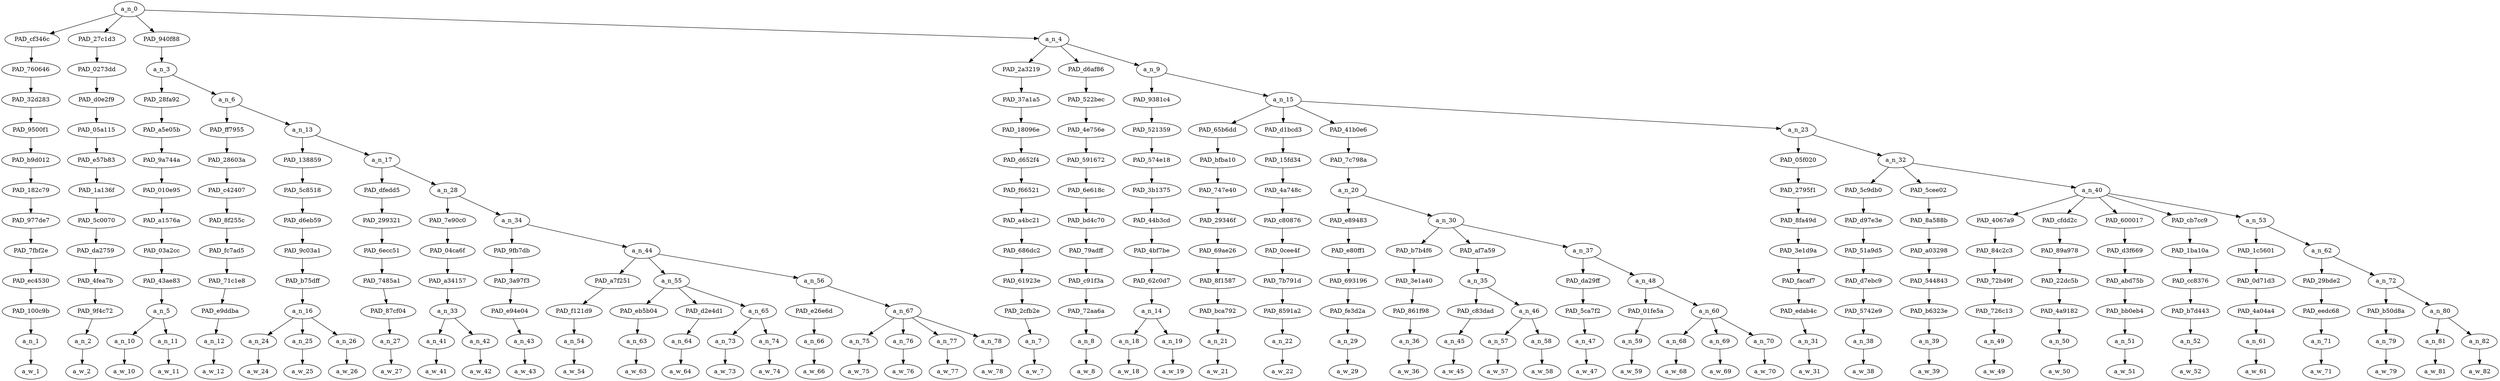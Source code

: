 strict digraph "" {
	a_n_0	[div_dir=-1,
		index=0,
		level=12,
		pos="7.532552083333332,12!",
		text_span="[0, 1, 2, 3, 4, 5, 6, 7, 8, 9, 10, 11, 12, 13, 14, 15, 16, 17, 18, 19, 20, 21, 22, 23, 24, 25, 26, 27, 28, 29, 30, 31, 32, 33, 34, \
35, 36, 37, 38, 39, 40, 41, 42, 43, 44, 45, 46, 47, 48, 49]",
		value=1.00000000];
	PAD_cf346c	[div_dir=-1,
		index=0,
		level=11,
		pos="0.0,11!",
		text_span="[0]",
		value=0.04263440];
	a_n_0 -> PAD_cf346c;
	PAD_27c1d3	[div_dir=-1,
		index=1,
		level=11,
		pos="1.0,11!",
		text_span="[1]",
		value=0.02092367];
	a_n_0 -> PAD_27c1d3;
	PAD_940f88	[div_dir=-1,
		index=2,
		level=11,
		pos="4.200086805555555,11!",
		text_span="[2, 3, 4, 5, 6, 7, 8, 9, 10, 11, 12, 13, 14, 15, 16, 17, 18, 19, 20, 21]",
		value=0.62829445];
	a_n_0 -> PAD_940f88;
	a_n_4	[div_dir=1,
		index=3,
		level=11,
		pos="24.930121527777775,11!",
		text_span="[22, 23, 24, 25, 26, 27, 28, 29, 30, 31, 32, 33, 34, 35, 36, 37, 38, 39, 40, 41, 42, 43, 44, 45, 46, 47, 48, 49]",
		value=0.30801633];
	a_n_0 -> a_n_4;
	PAD_760646	[div_dir=-1,
		index=0,
		level=10,
		pos="0.0,10!",
		text_span="[0]",
		value=0.04263440];
	PAD_cf346c -> PAD_760646;
	PAD_32d283	[div_dir=-1,
		index=0,
		level=9,
		pos="0.0,9!",
		text_span="[0]",
		value=0.04263440];
	PAD_760646 -> PAD_32d283;
	PAD_9500f1	[div_dir=-1,
		index=0,
		level=8,
		pos="0.0,8!",
		text_span="[0]",
		value=0.04263440];
	PAD_32d283 -> PAD_9500f1;
	PAD_b9d012	[div_dir=-1,
		index=0,
		level=7,
		pos="0.0,7!",
		text_span="[0]",
		value=0.04263440];
	PAD_9500f1 -> PAD_b9d012;
	PAD_182c79	[div_dir=-1,
		index=0,
		level=6,
		pos="0.0,6!",
		text_span="[0]",
		value=0.04263440];
	PAD_b9d012 -> PAD_182c79;
	PAD_977de7	[div_dir=-1,
		index=0,
		level=5,
		pos="0.0,5!",
		text_span="[0]",
		value=0.04263440];
	PAD_182c79 -> PAD_977de7;
	PAD_7fbf2e	[div_dir=-1,
		index=0,
		level=4,
		pos="0.0,4!",
		text_span="[0]",
		value=0.04263440];
	PAD_977de7 -> PAD_7fbf2e;
	PAD_ec4530	[div_dir=-1,
		index=0,
		level=3,
		pos="0.0,3!",
		text_span="[0]",
		value=0.04263440];
	PAD_7fbf2e -> PAD_ec4530;
	PAD_100c9b	[div_dir=-1,
		index=0,
		level=2,
		pos="0.0,2!",
		text_span="[0]",
		value=0.04263440];
	PAD_ec4530 -> PAD_100c9b;
	a_n_1	[div_dir=-1,
		index=0,
		level=1,
		pos="0.0,1!",
		text_span="[0]",
		value=0.04263440];
	PAD_100c9b -> a_n_1;
	a_w_1	[div_dir=0,
		index=0,
		level=0,
		pos="0,0!",
		text_span="[0]",
		value=please];
	a_n_1 -> a_w_1;
	PAD_0273dd	[div_dir=-1,
		index=1,
		level=10,
		pos="1.0,10!",
		text_span="[1]",
		value=0.02092367];
	PAD_27c1d3 -> PAD_0273dd;
	PAD_d0e2f9	[div_dir=-1,
		index=1,
		level=9,
		pos="1.0,9!",
		text_span="[1]",
		value=0.02092367];
	PAD_0273dd -> PAD_d0e2f9;
	PAD_05a115	[div_dir=-1,
		index=1,
		level=8,
		pos="1.0,8!",
		text_span="[1]",
		value=0.02092367];
	PAD_d0e2f9 -> PAD_05a115;
	PAD_e57b83	[div_dir=-1,
		index=1,
		level=7,
		pos="1.0,7!",
		text_span="[1]",
		value=0.02092367];
	PAD_05a115 -> PAD_e57b83;
	PAD_1a136f	[div_dir=-1,
		index=1,
		level=6,
		pos="1.0,6!",
		text_span="[1]",
		value=0.02092367];
	PAD_e57b83 -> PAD_1a136f;
	PAD_5c0070	[div_dir=-1,
		index=1,
		level=5,
		pos="1.0,5!",
		text_span="[1]",
		value=0.02092367];
	PAD_1a136f -> PAD_5c0070;
	PAD_da2759	[div_dir=-1,
		index=1,
		level=4,
		pos="1.0,4!",
		text_span="[1]",
		value=0.02092367];
	PAD_5c0070 -> PAD_da2759;
	PAD_4fea7b	[div_dir=-1,
		index=1,
		level=3,
		pos="1.0,3!",
		text_span="[1]",
		value=0.02092367];
	PAD_da2759 -> PAD_4fea7b;
	PAD_9f4c72	[div_dir=-1,
		index=1,
		level=2,
		pos="1.0,2!",
		text_span="[1]",
		value=0.02092367];
	PAD_4fea7b -> PAD_9f4c72;
	a_n_2	[div_dir=-1,
		index=1,
		level=1,
		pos="1.0,1!",
		text_span="[1]",
		value=0.02092367];
	PAD_9f4c72 -> a_n_2;
	a_w_2	[div_dir=0,
		index=1,
		level=0,
		pos="1,0!",
		text_span="[1]",
		value=address];
	a_n_2 -> a_w_2;
	a_n_3	[div_dir=-1,
		index=2,
		level=10,
		pos="4.200086805555555,10!",
		text_span="[2, 3, 4, 5, 6, 7, 8, 9, 10, 11, 12, 13, 14, 15, 16, 17, 18, 19, 20, 21]",
		value=0.62829445];
	PAD_940f88 -> a_n_3;
	PAD_28fa92	[div_dir=-1,
		index=2,
		level=9,
		pos="2.5,9!",
		text_span="[2, 3]",
		value=0.03618601];
	a_n_3 -> PAD_28fa92;
	a_n_6	[div_dir=-1,
		index=3,
		level=9,
		pos="5.900173611111111,9!",
		text_span="[4, 5, 6, 7, 8, 9, 10, 11, 12, 13, 14, 15, 16, 17, 18, 19, 20, 21]",
		value=0.59199816];
	a_n_3 -> a_n_6;
	PAD_a5e05b	[div_dir=-1,
		index=2,
		level=8,
		pos="2.5,8!",
		text_span="[2, 3]",
		value=0.03618601];
	PAD_28fa92 -> PAD_a5e05b;
	PAD_9a744a	[div_dir=-1,
		index=2,
		level=7,
		pos="2.5,7!",
		text_span="[2, 3]",
		value=0.03618601];
	PAD_a5e05b -> PAD_9a744a;
	PAD_010e95	[div_dir=-1,
		index=2,
		level=6,
		pos="2.5,6!",
		text_span="[2, 3]",
		value=0.03618601];
	PAD_9a744a -> PAD_010e95;
	PAD_a1576a	[div_dir=-1,
		index=2,
		level=5,
		pos="2.5,5!",
		text_span="[2, 3]",
		value=0.03618601];
	PAD_010e95 -> PAD_a1576a;
	PAD_03a2cc	[div_dir=-1,
		index=2,
		level=4,
		pos="2.5,4!",
		text_span="[2, 3]",
		value=0.03618601];
	PAD_a1576a -> PAD_03a2cc;
	PAD_43ae83	[div_dir=-1,
		index=2,
		level=3,
		pos="2.5,3!",
		text_span="[2, 3]",
		value=0.03618601];
	PAD_03a2cc -> PAD_43ae83;
	a_n_5	[div_dir=-1,
		index=2,
		level=2,
		pos="2.5,2!",
		text_span="[2, 3]",
		value=0.03618601];
	PAD_43ae83 -> a_n_5;
	a_n_10	[div_dir=-1,
		index=2,
		level=1,
		pos="2.0,1!",
		text_span="[2]",
		value=0.01649534];
	a_n_5 -> a_n_10;
	a_n_11	[div_dir=1,
		index=3,
		level=1,
		pos="3.0,1!",
		text_span="[3]",
		value=0.01965956];
	a_n_5 -> a_n_11;
	a_w_10	[div_dir=0,
		index=2,
		level=0,
		pos="2,0!",
		text_span="[2]",
		value=the];
	a_n_10 -> a_w_10;
	a_w_11	[div_dir=0,
		index=3,
		level=0,
		pos="3,0!",
		text_span="[3]",
		value=issue];
	a_n_11 -> a_w_11;
	PAD_ff7955	[div_dir=-1,
		index=3,
		level=8,
		pos="4.0,8!",
		text_span="[4]",
		value=0.01426694];
	a_n_6 -> PAD_ff7955;
	a_n_13	[div_dir=-1,
		index=4,
		level=8,
		pos="7.800347222222222,8!",
		text_span="[5, 6, 7, 8, 9, 10, 11, 12, 13, 14, 15, 16, 17, 18, 19, 20, 21]",
		value=0.57762538];
	a_n_6 -> a_n_13;
	PAD_28603a	[div_dir=-1,
		index=3,
		level=7,
		pos="4.0,7!",
		text_span="[4]",
		value=0.01426694];
	PAD_ff7955 -> PAD_28603a;
	PAD_c42407	[div_dir=-1,
		index=3,
		level=6,
		pos="4.0,6!",
		text_span="[4]",
		value=0.01426694];
	PAD_28603a -> PAD_c42407;
	PAD_8f255c	[div_dir=-1,
		index=3,
		level=5,
		pos="4.0,5!",
		text_span="[4]",
		value=0.01426694];
	PAD_c42407 -> PAD_8f255c;
	PAD_fc7ad5	[div_dir=-1,
		index=3,
		level=4,
		pos="4.0,4!",
		text_span="[4]",
		value=0.01426694];
	PAD_8f255c -> PAD_fc7ad5;
	PAD_71c1e8	[div_dir=-1,
		index=3,
		level=3,
		pos="4.0,3!",
		text_span="[4]",
		value=0.01426694];
	PAD_fc7ad5 -> PAD_71c1e8;
	PAD_e9ddba	[div_dir=-1,
		index=3,
		level=2,
		pos="4.0,2!",
		text_span="[4]",
		value=0.01426694];
	PAD_71c1e8 -> PAD_e9ddba;
	a_n_12	[div_dir=-1,
		index=4,
		level=1,
		pos="4.0,1!",
		text_span="[4]",
		value=0.01426694];
	PAD_e9ddba -> a_n_12;
	a_w_12	[div_dir=0,
		index=4,
		level=0,
		pos="4,0!",
		text_span="[4]",
		value=of];
	a_n_12 -> a_w_12;
	PAD_138859	[div_dir=-1,
		index=4,
		level=7,
		pos="6.0,7!",
		text_span="[5, 6, 7]",
		value=0.13609262];
	a_n_13 -> PAD_138859;
	a_n_17	[div_dir=-1,
		index=5,
		level=7,
		pos="9.600694444444445,7!",
		text_span="[8, 9, 10, 11, 12, 13, 14, 15, 16, 17, 18, 19, 20, 21]",
		value=0.44143064];
	a_n_13 -> a_n_17;
	PAD_5c8518	[div_dir=-1,
		index=4,
		level=6,
		pos="6.0,6!",
		text_span="[5, 6, 7]",
		value=0.13609262];
	PAD_138859 -> PAD_5c8518;
	PAD_d6eb59	[div_dir=-1,
		index=4,
		level=5,
		pos="6.0,5!",
		text_span="[5, 6, 7]",
		value=0.13609262];
	PAD_5c8518 -> PAD_d6eb59;
	PAD_9c03a1	[div_dir=-1,
		index=4,
		level=4,
		pos="6.0,4!",
		text_span="[5, 6, 7]",
		value=0.13609262];
	PAD_d6eb59 -> PAD_9c03a1;
	PAD_b75dff	[div_dir=-1,
		index=4,
		level=3,
		pos="6.0,3!",
		text_span="[5, 6, 7]",
		value=0.13609262];
	PAD_9c03a1 -> PAD_b75dff;
	a_n_16	[div_dir=-1,
		index=4,
		level=2,
		pos="6.0,2!",
		text_span="[5, 6, 7]",
		value=0.13609262];
	PAD_b75dff -> a_n_16;
	a_n_24	[div_dir=1,
		index=5,
		level=1,
		pos="5.0,1!",
		text_span="[5]",
		value=0.04224231];
	a_n_16 -> a_n_24;
	a_n_25	[div_dir=-1,
		index=6,
		level=1,
		pos="6.0,1!",
		text_span="[6]",
		value=0.04445669];
	a_n_16 -> a_n_25;
	a_n_26	[div_dir=1,
		index=7,
		level=1,
		pos="7.0,1!",
		text_span="[7]",
		value=0.04936670];
	a_n_16 -> a_n_26;
	a_w_24	[div_dir=0,
		index=5,
		level=0,
		pos="5,0!",
		text_span="[5]",
		value=white];
	a_n_24 -> a_w_24;
	a_w_25	[div_dir=0,
		index=6,
		level=0,
		pos="6,0!",
		text_span="[6]",
		value=kids];
	a_n_25 -> a_w_25;
	a_w_26	[div_dir=0,
		index=7,
		level=0,
		pos="7,0!",
		text_span="[7]",
		value=quotations];
	a_n_26 -> a_w_26;
	PAD_dfedd5	[div_dir=1,
		index=5,
		level=6,
		pos="8.0,6!",
		text_span="[8]",
		value=0.01072153];
	a_n_17 -> PAD_dfedd5;
	a_n_28	[div_dir=-1,
		index=6,
		level=6,
		pos="11.20138888888889,6!",
		text_span="[9, 10, 11, 12, 13, 14, 15, 16, 17, 18, 19, 20, 21]",
		value=0.43060798];
	a_n_17 -> a_n_28;
	PAD_299321	[div_dir=1,
		index=5,
		level=5,
		pos="8.0,5!",
		text_span="[8]",
		value=0.01072153];
	PAD_dfedd5 -> PAD_299321;
	PAD_6ecc51	[div_dir=1,
		index=5,
		level=4,
		pos="8.0,4!",
		text_span="[8]",
		value=0.01072153];
	PAD_299321 -> PAD_6ecc51;
	PAD_7485a1	[div_dir=1,
		index=5,
		level=3,
		pos="8.0,3!",
		text_span="[8]",
		value=0.01072153];
	PAD_6ecc51 -> PAD_7485a1;
	PAD_87cf04	[div_dir=1,
		index=5,
		level=2,
		pos="8.0,2!",
		text_span="[8]",
		value=0.01072153];
	PAD_7485a1 -> PAD_87cf04;
	a_n_27	[div_dir=1,
		index=8,
		level=1,
		pos="8.0,1!",
		text_span="[8]",
		value=0.01072153];
	PAD_87cf04 -> a_n_27;
	a_w_27	[div_dir=0,
		index=8,
		level=0,
		pos="8,0!",
		text_span="[8]",
		value=for];
	a_n_27 -> a_w_27;
	PAD_7e90c0	[div_dir=1,
		index=6,
		level=5,
		pos="9.5,5!",
		text_span="[9, 10]",
		value=0.02754463];
	a_n_28 -> PAD_7e90c0;
	a_n_34	[div_dir=-1,
		index=7,
		level=5,
		pos="12.902777777777779,5!",
		text_span="[11, 12, 13, 14, 15, 16, 17, 18, 19, 20, 21]",
		value=0.40295792];
	a_n_28 -> a_n_34;
	PAD_04ca6f	[div_dir=1,
		index=6,
		level=4,
		pos="9.5,4!",
		text_span="[9, 10]",
		value=0.02754463];
	PAD_7e90c0 -> PAD_04ca6f;
	PAD_a34157	[div_dir=1,
		index=6,
		level=3,
		pos="9.5,3!",
		text_span="[9, 10]",
		value=0.02754463];
	PAD_04ca6f -> PAD_a34157;
	a_n_33	[div_dir=1,
		index=6,
		level=2,
		pos="9.5,2!",
		text_span="[9, 10]",
		value=0.02754463];
	PAD_a34157 -> a_n_33;
	a_n_41	[div_dir=1,
		index=9,
		level=1,
		pos="9.0,1!",
		text_span="[9]",
		value=0.01307789];
	a_n_33 -> a_n_41;
	a_n_42	[div_dir=1,
		index=10,
		level=1,
		pos="10.0,1!",
		text_span="[10]",
		value=0.01443329];
	a_n_33 -> a_n_42;
	a_w_41	[div_dir=0,
		index=9,
		level=0,
		pos="9,0!",
		text_span="[9]",
		value=obvious];
	a_n_41 -> a_w_41;
	a_w_42	[div_dir=0,
		index=10,
		level=0,
		pos="10,0!",
		text_span="[10]",
		value=reasons];
	a_n_42 -> a_w_42;
	PAD_9fb7db	[div_dir=1,
		index=7,
		level=4,
		pos="11.0,4!",
		text_span="[11]",
		value=0.01385193];
	a_n_34 -> PAD_9fb7db;
	a_n_44	[div_dir=-1,
		index=8,
		level=4,
		pos="14.805555555555555,4!",
		text_span="[12, 13, 14, 15, 16, 17, 18, 19, 20, 21]",
		value=0.38897742];
	a_n_34 -> a_n_44;
	PAD_3a97f3	[div_dir=1,
		index=7,
		level=3,
		pos="11.0,3!",
		text_span="[11]",
		value=0.01385193];
	PAD_9fb7db -> PAD_3a97f3;
	PAD_e94e04	[div_dir=1,
		index=7,
		level=2,
		pos="11.0,2!",
		text_span="[11]",
		value=0.01385193];
	PAD_3a97f3 -> PAD_e94e04;
	a_n_43	[div_dir=1,
		index=11,
		level=1,
		pos="11.0,1!",
		text_span="[11]",
		value=0.01385193];
	PAD_e94e04 -> a_n_43;
	a_w_43	[div_dir=0,
		index=11,
		level=0,
		pos="11,0!",
		text_span="[11]",
		value=being];
	a_n_43 -> a_w_43;
	PAD_a7f251	[div_dir=-1,
		index=8,
		level=3,
		pos="12.0,3!",
		text_span="[12]",
		value=0.04099825];
	a_n_44 -> PAD_a7f251;
	a_n_55	[div_dir=-1,
		index=9,
		level=3,
		pos="14.166666666666666,3!",
		text_span="[13, 14, 15, 16]",
		value=0.06338939];
	a_n_44 -> a_n_55;
	a_n_56	[div_dir=-1,
		index=10,
		level=3,
		pos="18.25,3!",
		text_span="[17, 18, 19, 20, 21]",
		value=0.28445187];
	a_n_44 -> a_n_56;
	PAD_f121d9	[div_dir=-1,
		index=8,
		level=2,
		pos="12.0,2!",
		text_span="[12]",
		value=0.04099825];
	PAD_a7f251 -> PAD_f121d9;
	a_n_54	[div_dir=-1,
		index=12,
		level=1,
		pos="12.0,1!",
		text_span="[12]",
		value=0.04099825];
	PAD_f121d9 -> a_n_54;
	a_w_54	[div_dir=0,
		index=12,
		level=0,
		pos="12,0!",
		text_span="[12]",
		value=raped];
	a_n_54 -> a_w_54;
	PAD_eb5b04	[div_dir=-1,
		index=9,
		level=2,
		pos="13.0,2!",
		text_span="[13]",
		value=0.01141537];
	a_n_55 -> PAD_eb5b04;
	PAD_d2e4d1	[div_dir=1,
		index=10,
		level=2,
		pos="14.0,2!",
		text_span="[14]",
		value=0.01388516];
	a_n_55 -> PAD_d2e4d1;
	a_n_65	[div_dir=-1,
		index=11,
		level=2,
		pos="15.5,2!",
		text_span="[15, 16]",
		value=0.03808010];
	a_n_55 -> a_n_65;
	a_n_63	[div_dir=-1,
		index=13,
		level=1,
		pos="13.0,1!",
		text_span="[13]",
		value=0.01141537];
	PAD_eb5b04 -> a_n_63;
	a_w_63	[div_dir=0,
		index=13,
		level=0,
		pos="13,0!",
		text_span="[13]",
		value=all];
	a_n_63 -> a_w_63;
	a_n_64	[div_dir=1,
		index=14,
		level=1,
		pos="14.0,1!",
		text_span="[14]",
		value=0.01388516];
	PAD_d2e4d1 -> a_n_64;
	a_w_64	[div_dir=0,
		index=14,
		level=0,
		pos="14,0!",
		text_span="[14]",
		value=across];
	a_n_64 -> a_w_64;
	a_n_73	[div_dir=-1,
		index=15,
		level=1,
		pos="15.0,1!",
		text_span="[15]",
		value=0.01257693];
	a_n_65 -> a_n_73;
	a_n_74	[div_dir=1,
		index=16,
		level=1,
		pos="16.0,1!",
		text_span="[16]",
		value=0.02548754];
	a_n_65 -> a_n_74;
	a_w_73	[div_dir=0,
		index=15,
		level=0,
		pos="15,0!",
		text_span="[15]",
		value=the1];
	a_n_73 -> a_w_73;
	a_w_74	[div_dir=0,
		index=16,
		level=0,
		pos="16,0!",
		text_span="[16]",
		value=uk];
	a_n_74 -> a_w_74;
	PAD_e26e6d	[div_dir=1,
		index=12,
		level=2,
		pos="17.0,2!",
		text_span="[17]",
		value=0.02065391];
	a_n_56 -> PAD_e26e6d;
	a_n_67	[div_dir=-1,
		index=13,
		level=2,
		pos="19.5,2!",
		text_span="[18, 19, 20, 21]",
		value=0.26364814];
	a_n_56 -> a_n_67;
	a_n_66	[div_dir=1,
		index=17,
		level=1,
		pos="17.0,1!",
		text_span="[17]",
		value=0.02065391];
	PAD_e26e6d -> a_n_66;
	a_w_66	[div_dir=0,
		index=17,
		level=0,
		pos="17,0!",
		text_span="[17]",
		value=by];
	a_n_66 -> a_w_66;
	a_n_75	[div_dir=-1,
		index=18,
		level=1,
		pos="18.0,1!",
		text_span="[18]",
		value=0.08629291];
	a_n_67 -> a_n_75;
	a_n_76	[div_dir=1,
		index=19,
		level=1,
		pos="19.0,1!",
		text_span="[19]",
		value=0.08683586];
	a_n_67 -> a_n_76;
	a_n_77	[div_dir=1,
		index=20,
		level=1,
		pos="20.0,1!",
		text_span="[20]",
		value=0.04819894];
	a_n_67 -> a_n_77;
	a_n_78	[div_dir=-1,
		index=21,
		level=1,
		pos="21.0,1!",
		text_span="[21]",
		value=0.04214748];
	a_n_67 -> a_n_78;
	a_w_75	[div_dir=0,
		index=18,
		level=0,
		pos="18,0!",
		text_span="[18]",
		value=muslim];
	a_n_75 -> a_w_75;
	a_w_76	[div_dir=0,
		index=19,
		level=0,
		pos="19,0!",
		text_span="[19]",
		value=grooming];
	a_n_76 -> a_w_76;
	a_w_77	[div_dir=0,
		index=20,
		level=0,
		pos="20,0!",
		text_span="[20]",
		value=gangs];
	a_n_77 -> a_w_77;
	a_w_78	[div_dir=0,
		index=21,
		level=0,
		pos="21,0!",
		text_span="[21]",
		value=rotherham];
	a_n_78 -> a_w_78;
	PAD_2a3219	[div_dir=1,
		index=3,
		level=10,
		pos="22.0,10!",
		text_span="[22]",
		value=0.01461701];
	a_n_4 -> PAD_2a3219;
	PAD_d6af86	[div_dir=1,
		index=4,
		level=10,
		pos="23.0,10!",
		text_span="[23]",
		value=0.01017785];
	a_n_4 -> PAD_d6af86;
	a_n_9	[div_dir=1,
		index=5,
		level=10,
		pos="29.790364583333332,10!",
		text_span="[24, 25, 26, 27, 28, 29, 30, 31, 32, 33, 34, 35, 36, 37, 38, 39, 40, 41, 42, 43, 44, 45, 46, 47, 48, 49]",
		value=0.28320486];
	a_n_4 -> a_n_9;
	PAD_37a1a5	[div_dir=1,
		index=4,
		level=9,
		pos="22.0,9!",
		text_span="[22]",
		value=0.01461701];
	PAD_2a3219 -> PAD_37a1a5;
	PAD_18096e	[div_dir=1,
		index=5,
		level=8,
		pos="22.0,8!",
		text_span="[22]",
		value=0.01461701];
	PAD_37a1a5 -> PAD_18096e;
	PAD_d652f4	[div_dir=1,
		index=6,
		level=7,
		pos="22.0,7!",
		text_span="[22]",
		value=0.01461701];
	PAD_18096e -> PAD_d652f4;
	PAD_f66521	[div_dir=1,
		index=7,
		level=6,
		pos="22.0,6!",
		text_span="[22]",
		value=0.01461701];
	PAD_d652f4 -> PAD_f66521;
	PAD_a4bc21	[div_dir=1,
		index=8,
		level=5,
		pos="22.0,5!",
		text_span="[22]",
		value=0.01461701];
	PAD_f66521 -> PAD_a4bc21;
	PAD_686dc2	[div_dir=1,
		index=9,
		level=4,
		pos="22.0,4!",
		text_span="[22]",
		value=0.01461701];
	PAD_a4bc21 -> PAD_686dc2;
	PAD_61923e	[div_dir=1,
		index=11,
		level=3,
		pos="22.0,3!",
		text_span="[22]",
		value=0.01461701];
	PAD_686dc2 -> PAD_61923e;
	PAD_2cfb2e	[div_dir=1,
		index=14,
		level=2,
		pos="22.0,2!",
		text_span="[22]",
		value=0.01461701];
	PAD_61923e -> PAD_2cfb2e;
	a_n_7	[div_dir=1,
		index=22,
		level=1,
		pos="22.0,1!",
		text_span="[22]",
		value=0.01461701];
	PAD_2cfb2e -> a_n_7;
	a_w_7	[div_dir=0,
		index=22,
		level=0,
		pos="22,0!",
		text_span="[22]",
		value=is];
	a_n_7 -> a_w_7;
	PAD_522bec	[div_dir=1,
		index=5,
		level=9,
		pos="23.0,9!",
		text_span="[23]",
		value=0.01017785];
	PAD_d6af86 -> PAD_522bec;
	PAD_4e756e	[div_dir=1,
		index=6,
		level=8,
		pos="23.0,8!",
		text_span="[23]",
		value=0.01017785];
	PAD_522bec -> PAD_4e756e;
	PAD_591672	[div_dir=1,
		index=7,
		level=7,
		pos="23.0,7!",
		text_span="[23]",
		value=0.01017785];
	PAD_4e756e -> PAD_591672;
	PAD_6e618c	[div_dir=1,
		index=8,
		level=6,
		pos="23.0,6!",
		text_span="[23]",
		value=0.01017785];
	PAD_591672 -> PAD_6e618c;
	PAD_bd4c70	[div_dir=1,
		index=9,
		level=5,
		pos="23.0,5!",
		text_span="[23]",
		value=0.01017785];
	PAD_6e618c -> PAD_bd4c70;
	PAD_79adff	[div_dir=1,
		index=10,
		level=4,
		pos="23.0,4!",
		text_span="[23]",
		value=0.01017785];
	PAD_bd4c70 -> PAD_79adff;
	PAD_c91f3a	[div_dir=1,
		index=12,
		level=3,
		pos="23.0,3!",
		text_span="[23]",
		value=0.01017785];
	PAD_79adff -> PAD_c91f3a;
	PAD_72aa6a	[div_dir=1,
		index=15,
		level=2,
		pos="23.0,2!",
		text_span="[23]",
		value=0.01017785];
	PAD_c91f3a -> PAD_72aa6a;
	a_n_8	[div_dir=1,
		index=23,
		level=1,
		pos="23.0,1!",
		text_span="[23]",
		value=0.01017785];
	PAD_72aa6a -> a_n_8;
	a_w_8	[div_dir=0,
		index=23,
		level=0,
		pos="23,0!",
		text_span="[23]",
		value=but];
	a_n_8 -> a_w_8;
	PAD_9381c4	[div_dir=-1,
		index=6,
		level=9,
		pos="24.5,9!",
		text_span="[24, 25]",
		value=0.03127278];
	a_n_9 -> PAD_9381c4;
	a_n_15	[div_dir=1,
		index=7,
		level=9,
		pos="35.080729166666664,9!",
		text_span="[26, 27, 28, 29, 30, 31, 32, 33, 34, 35, 36, 37, 38, 39, 40, 41, 42, 43, 44, 45, 46, 47, 48, 49]",
		value=0.25191741];
	a_n_9 -> a_n_15;
	PAD_521359	[div_dir=-1,
		index=7,
		level=8,
		pos="24.5,8!",
		text_span="[24, 25]",
		value=0.03127278];
	PAD_9381c4 -> PAD_521359;
	PAD_574e18	[div_dir=-1,
		index=8,
		level=7,
		pos="24.5,7!",
		text_span="[24, 25]",
		value=0.03127278];
	PAD_521359 -> PAD_574e18;
	PAD_3b1375	[div_dir=-1,
		index=9,
		level=6,
		pos="24.5,6!",
		text_span="[24, 25]",
		value=0.03127278];
	PAD_574e18 -> PAD_3b1375;
	PAD_44b3cd	[div_dir=-1,
		index=10,
		level=5,
		pos="24.5,5!",
		text_span="[24, 25]",
		value=0.03127278];
	PAD_3b1375 -> PAD_44b3cd;
	PAD_4bf7be	[div_dir=-1,
		index=11,
		level=4,
		pos="24.5,4!",
		text_span="[24, 25]",
		value=0.03127278];
	PAD_44b3cd -> PAD_4bf7be;
	PAD_62c0d7	[div_dir=-1,
		index=13,
		level=3,
		pos="24.5,3!",
		text_span="[24, 25]",
		value=0.03127278];
	PAD_4bf7be -> PAD_62c0d7;
	a_n_14	[div_dir=-1,
		index=16,
		level=2,
		pos="24.5,2!",
		text_span="[24, 25]",
		value=0.03127278];
	PAD_62c0d7 -> a_n_14;
	a_n_18	[div_dir=-1,
		index=24,
		level=1,
		pos="24.0,1!",
		text_span="[24]",
		value=0.01031241];
	a_n_14 -> a_n_18;
	a_n_19	[div_dir=1,
		index=25,
		level=1,
		pos="25.0,1!",
		text_span="[25]",
		value=0.02095000];
	a_n_14 -> a_n_19;
	a_w_18	[div_dir=0,
		index=24,
		level=0,
		pos="24,0!",
		text_span="[24]",
		value=one];
	a_n_18 -> a_w_18;
	a_w_19	[div_dir=0,
		index=25,
		level=0,
		pos="25,0!",
		text_span="[25]",
		value=city];
	a_n_19 -> a_w_19;
	PAD_65b6dd	[div_dir=1,
		index=9,
		level=8,
		pos="36.0,8!",
		text_span="[36]",
		value=0.01143435];
	a_n_15 -> PAD_65b6dd;
	PAD_d1bcd3	[div_dir=-1,
		index=10,
		level=8,
		pos="37.0,8!",
		text_span="[37]",
		value=0.02241182];
	a_n_15 -> PAD_d1bcd3;
	PAD_41b0e6	[div_dir=1,
		index=8,
		level=8,
		pos="27.958333333333336,8!",
		text_span="[26, 27, 28, 29, 30, 31, 32, 33, 34, 35]",
		value=0.08861838];
	a_n_15 -> PAD_41b0e6;
	a_n_23	[div_dir=1,
		index=11,
		level=8,
		pos="39.36458333333333,8!",
		text_span="[38, 39, 40, 41, 42, 43, 44, 45, 46, 47, 48, 49]",
		value=0.12943453];
	a_n_15 -> a_n_23;
	PAD_bfba10	[div_dir=1,
		index=10,
		level=7,
		pos="36.0,7!",
		text_span="[36]",
		value=0.01143435];
	PAD_65b6dd -> PAD_bfba10;
	PAD_747e40	[div_dir=1,
		index=11,
		level=6,
		pos="36.0,6!",
		text_span="[36]",
		value=0.01143435];
	PAD_bfba10 -> PAD_747e40;
	PAD_29346f	[div_dir=1,
		index=13,
		level=5,
		pos="36.0,5!",
		text_span="[36]",
		value=0.01143435];
	PAD_747e40 -> PAD_29346f;
	PAD_69ae26	[div_dir=1,
		index=16,
		level=4,
		pos="36.0,4!",
		text_span="[36]",
		value=0.01143435];
	PAD_29346f -> PAD_69ae26;
	PAD_8f1587	[div_dir=1,
		index=19,
		level=3,
		pos="36.0,3!",
		text_span="[36]",
		value=0.01143435];
	PAD_69ae26 -> PAD_8f1587;
	PAD_bca792	[div_dir=1,
		index=24,
		level=2,
		pos="36.0,2!",
		text_span="[36]",
		value=0.01143435];
	PAD_8f1587 -> PAD_bca792;
	a_n_21	[div_dir=1,
		index=36,
		level=1,
		pos="36.0,1!",
		text_span="[36]",
		value=0.01143435];
	PAD_bca792 -> a_n_21;
	a_w_21	[div_dir=0,
		index=36,
		level=0,
		pos="36,0!",
		text_span="[36]",
		value=and];
	a_n_21 -> a_w_21;
	PAD_15fd34	[div_dir=-1,
		index=11,
		level=7,
		pos="37.0,7!",
		text_span="[37]",
		value=0.02241182];
	PAD_d1bcd3 -> PAD_15fd34;
	PAD_4a748c	[div_dir=-1,
		index=12,
		level=6,
		pos="37.0,6!",
		text_span="[37]",
		value=0.02241182];
	PAD_15fd34 -> PAD_4a748c;
	PAD_c80876	[div_dir=-1,
		index=14,
		level=5,
		pos="37.0,5!",
		text_span="[37]",
		value=0.02241182];
	PAD_4a748c -> PAD_c80876;
	PAD_0cee4f	[div_dir=-1,
		index=17,
		level=4,
		pos="37.0,4!",
		text_span="[37]",
		value=0.02241182];
	PAD_c80876 -> PAD_0cee4f;
	PAD_7b791d	[div_dir=-1,
		index=20,
		level=3,
		pos="37.0,3!",
		text_span="[37]",
		value=0.02241182];
	PAD_0cee4f -> PAD_7b791d;
	PAD_8591a2	[div_dir=-1,
		index=25,
		level=2,
		pos="37.0,2!",
		text_span="[37]",
		value=0.02241182];
	PAD_7b791d -> PAD_8591a2;
	a_n_22	[div_dir=-1,
		index=37,
		level=1,
		pos="37.0,1!",
		text_span="[37]",
		value=0.02241182];
	PAD_8591a2 -> a_n_22;
	a_w_22	[div_dir=0,
		index=37,
		level=0,
		pos="37,0!",
		text_span="[37]",
		value=yes];
	a_n_22 -> a_w_22;
	PAD_7c798a	[div_dir=1,
		index=9,
		level=7,
		pos="27.958333333333336,7!",
		text_span="[26, 27, 28, 29, 30, 31, 32, 33, 34, 35]",
		value=0.08861838];
	PAD_41b0e6 -> PAD_7c798a;
	a_n_20	[div_dir=1,
		index=10,
		level=6,
		pos="27.958333333333336,6!",
		text_span="[26, 27, 28, 29, 30, 31, 32, 33, 34, 35]",
		value=0.08861838];
	PAD_7c798a -> a_n_20;
	PAD_e89483	[div_dir=1,
		index=11,
		level=5,
		pos="26.0,5!",
		text_span="[26]",
		value=0.00977925];
	a_n_20 -> PAD_e89483;
	a_n_30	[div_dir=-1,
		index=12,
		level=5,
		pos="29.916666666666668,5!",
		text_span="[27, 28, 29, 30, 31, 32, 33, 34, 35]",
		value=0.07883050];
	a_n_20 -> a_n_30;
	PAD_e80ff1	[div_dir=1,
		index=12,
		level=4,
		pos="26.0,4!",
		text_span="[26]",
		value=0.00977925];
	PAD_e89483 -> PAD_e80ff1;
	PAD_693196	[div_dir=1,
		index=14,
		level=3,
		pos="26.0,3!",
		text_span="[26]",
		value=0.00977925];
	PAD_e80ff1 -> PAD_693196;
	PAD_fe3d2a	[div_dir=1,
		index=17,
		level=2,
		pos="26.0,2!",
		text_span="[26]",
		value=0.00977925];
	PAD_693196 -> PAD_fe3d2a;
	a_n_29	[div_dir=1,
		index=26,
		level=1,
		pos="26.0,1!",
		text_span="[26]",
		value=0.00977925];
	PAD_fe3d2a -> a_n_29;
	a_w_29	[div_dir=0,
		index=26,
		level=0,
		pos="26,0!",
		text_span="[26]",
		value=where];
	a_n_29 -> a_w_29;
	PAD_b7b4f6	[div_dir=1,
		index=14,
		level=4,
		pos="30.0,4!",
		text_span="[30]",
		value=0.00796024];
	a_n_30 -> PAD_b7b4f6;
	PAD_af7a59	[div_dir=-1,
		index=13,
		level=4,
		pos="27.75,4!",
		text_span="[27, 28, 29]",
		value=0.02854835];
	a_n_30 -> PAD_af7a59;
	a_n_37	[div_dir=1,
		index=15,
		level=4,
		pos="32.0,4!",
		text_span="[31, 32, 33, 34, 35]",
		value=0.04231898];
	a_n_30 -> a_n_37;
	PAD_3e1a40	[div_dir=1,
		index=16,
		level=3,
		pos="30.0,3!",
		text_span="[30]",
		value=0.00796024];
	PAD_b7b4f6 -> PAD_3e1a40;
	PAD_861f98	[div_dir=1,
		index=20,
		level=2,
		pos="30.0,2!",
		text_span="[30]",
		value=0.00796024];
	PAD_3e1a40 -> PAD_861f98;
	a_n_36	[div_dir=1,
		index=30,
		level=1,
		pos="30.0,1!",
		text_span="[30]",
		value=0.00796024];
	PAD_861f98 -> a_n_36;
	a_w_36	[div_dir=0,
		index=30,
		level=0,
		pos="30,0!",
		text_span="[30]",
		value=but1];
	a_n_36 -> a_w_36;
	a_n_35	[div_dir=-1,
		index=15,
		level=3,
		pos="27.75,3!",
		text_span="[27, 28, 29]",
		value=0.02854835];
	PAD_af7a59 -> a_n_35;
	PAD_c83dad	[div_dir=1,
		index=18,
		level=2,
		pos="27.0,2!",
		text_span="[27]",
		value=0.00827159];
	a_n_35 -> PAD_c83dad;
	a_n_46	[div_dir=-1,
		index=19,
		level=2,
		pos="28.5,2!",
		text_span="[28, 29]",
		value=0.02023605];
	a_n_35 -> a_n_46;
	a_n_45	[div_dir=1,
		index=27,
		level=1,
		pos="27.0,1!",
		text_span="[27]",
		value=0.00827159];
	PAD_c83dad -> a_n_45;
	a_w_45	[div_dir=0,
		index=27,
		level=0,
		pos="27,0!",
		text_span="[27]",
		value=this];
	a_n_45 -> a_w_45;
	a_n_57	[div_dir=1,
		index=28,
		level=1,
		pos="28.0,1!",
		text_span="[28]",
		value=0.00842359];
	a_n_46 -> a_n_57;
	a_n_58	[div_dir=-1,
		index=29,
		level=1,
		pos="29.0,1!",
		text_span="[29]",
		value=0.01176114];
	a_n_46 -> a_n_58;
	a_w_57	[div_dir=0,
		index=28,
		level=0,
		pos="28,0!",
		text_span="[28]",
		value=is1];
	a_n_57 -> a_w_57;
	a_w_58	[div_dir=0,
		index=29,
		level=0,
		pos="29,0!",
		text_span="[29]",
		value=happening];
	a_n_58 -> a_w_58;
	PAD_da29ff	[div_dir=1,
		index=17,
		level=3,
		pos="31.0,3!",
		text_span="[31]",
		value=0.00804185];
	a_n_37 -> PAD_da29ff;
	a_n_48	[div_dir=1,
		index=18,
		level=3,
		pos="33.0,3!",
		text_span="[32, 33, 34, 35]",
		value=0.03426572];
	a_n_37 -> a_n_48;
	PAD_5ca7f2	[div_dir=1,
		index=21,
		level=2,
		pos="31.0,2!",
		text_span="[31]",
		value=0.00804185];
	PAD_da29ff -> PAD_5ca7f2;
	a_n_47	[div_dir=1,
		index=31,
		level=1,
		pos="31.0,1!",
		text_span="[31]",
		value=0.00804185];
	PAD_5ca7f2 -> a_n_47;
	a_w_47	[div_dir=0,
		index=31,
		level=0,
		pos="31,0!",
		text_span="[31]",
		value=there];
	a_n_47 -> a_w_47;
	PAD_01fe5a	[div_dir=-1,
		index=22,
		level=2,
		pos="32.0,2!",
		text_span="[32]",
		value=0.00829894];
	a_n_48 -> PAD_01fe5a;
	a_n_60	[div_dir=1,
		index=23,
		level=2,
		pos="34.0,2!",
		text_span="[33, 34, 35]",
		value=0.02596055];
	a_n_48 -> a_n_60;
	a_n_59	[div_dir=-1,
		index=32,
		level=1,
		pos="32.0,1!",
		text_span="[32]",
		value=0.00829894];
	PAD_01fe5a -> a_n_59;
	a_w_59	[div_dir=0,
		index=32,
		level=0,
		pos="32,0!",
		text_span="[32]",
		value=are];
	a_n_59 -> a_w_59;
	a_n_68	[div_dir=1,
		index=33,
		level=1,
		pos="33.0,1!",
		text_span="[33]",
		value=0.00806406];
	a_n_60 -> a_n_68;
	a_n_69	[div_dir=1,
		index=34,
		level=1,
		pos="34.0,1!",
		text_span="[34]",
		value=0.00841952];
	a_n_60 -> a_n_69;
	a_n_70	[div_dir=-1,
		index=35,
		level=1,
		pos="35.0,1!",
		text_span="[35]",
		value=0.00945792];
	a_n_60 -> a_n_70;
	a_w_68	[div_dir=0,
		index=33,
		level=0,
		pos="33,0!",
		text_span="[33]",
		value=many];
	a_n_68 -> a_w_68;
	a_w_69	[div_dir=0,
		index=34,
		level=0,
		pos="34,0!",
		text_span="[34]",
		value=many1];
	a_n_69 -> a_w_69;
	a_w_70	[div_dir=0,
		index=35,
		level=0,
		pos="35,0!",
		text_span="[35]",
		value=others];
	a_n_70 -> a_w_70;
	PAD_05f020	[div_dir=1,
		index=12,
		level=7,
		pos="38.0,7!",
		text_span="[38]",
		value=0.01033433];
	a_n_23 -> PAD_05f020;
	a_n_32	[div_dir=1,
		index=13,
		level=7,
		pos="40.729166666666664,7!",
		text_span="[39, 40, 41, 42, 43, 44, 45, 46, 47, 48, 49]",
		value=0.11901744];
	a_n_23 -> a_n_32;
	PAD_2795f1	[div_dir=1,
		index=13,
		level=6,
		pos="38.0,6!",
		text_span="[38]",
		value=0.01033433];
	PAD_05f020 -> PAD_2795f1;
	PAD_8fa49d	[div_dir=1,
		index=15,
		level=5,
		pos="38.0,5!",
		text_span="[38]",
		value=0.01033433];
	PAD_2795f1 -> PAD_8fa49d;
	PAD_3e1d9a	[div_dir=1,
		index=18,
		level=4,
		pos="38.0,4!",
		text_span="[38]",
		value=0.01033433];
	PAD_8fa49d -> PAD_3e1d9a;
	PAD_facaf7	[div_dir=1,
		index=21,
		level=3,
		pos="38.0,3!",
		text_span="[38]",
		value=0.01033433];
	PAD_3e1d9a -> PAD_facaf7;
	PAD_edab4c	[div_dir=1,
		index=26,
		level=2,
		pos="38.0,2!",
		text_span="[38]",
		value=0.01033433];
	PAD_facaf7 -> PAD_edab4c;
	a_n_31	[div_dir=1,
		index=38,
		level=1,
		pos="38.0,1!",
		text_span="[38]",
		value=0.01033433];
	PAD_edab4c -> a_n_31;
	a_w_31	[div_dir=0,
		index=38,
		level=0,
		pos="38,0!",
		text_span="[38]",
		value=this1];
	a_n_31 -> a_w_31;
	PAD_5c9db0	[div_dir=-1,
		index=14,
		level=6,
		pos="39.0,6!",
		text_span="[39]",
		value=0.01022954];
	a_n_32 -> PAD_5c9db0;
	PAD_5cee02	[div_dir=1,
		index=15,
		level=6,
		pos="40.0,6!",
		text_span="[40]",
		value=0.00834608];
	a_n_32 -> PAD_5cee02;
	a_n_40	[div_dir=1,
		index=16,
		level=6,
		pos="43.1875,6!",
		text_span="[41, 42, 43, 44, 45, 46, 47, 48, 49]",
		value=0.10036437];
	a_n_32 -> a_n_40;
	PAD_d97e3e	[div_dir=-1,
		index=16,
		level=5,
		pos="39.0,5!",
		text_span="[39]",
		value=0.01022954];
	PAD_5c9db0 -> PAD_d97e3e;
	PAD_51a9d5	[div_dir=-1,
		index=19,
		level=4,
		pos="39.0,4!",
		text_span="[39]",
		value=0.01022954];
	PAD_d97e3e -> PAD_51a9d5;
	PAD_d7ebc9	[div_dir=-1,
		index=22,
		level=3,
		pos="39.0,3!",
		text_span="[39]",
		value=0.01022954];
	PAD_51a9d5 -> PAD_d7ebc9;
	PAD_5742e9	[div_dir=-1,
		index=27,
		level=2,
		pos="39.0,2!",
		text_span="[39]",
		value=0.01022954];
	PAD_d7ebc9 -> PAD_5742e9;
	a_n_38	[div_dir=-1,
		index=39,
		level=1,
		pos="39.0,1!",
		text_span="[39]",
		value=0.01022954];
	PAD_5742e9 -> a_n_38;
	a_w_38	[div_dir=0,
		index=39,
		level=0,
		pos="39,0!",
		text_span="[39]",
		value=is2];
	a_n_38 -> a_w_38;
	PAD_8a588b	[div_dir=1,
		index=17,
		level=5,
		pos="40.0,5!",
		text_span="[40]",
		value=0.00834608];
	PAD_5cee02 -> PAD_8a588b;
	PAD_a03298	[div_dir=1,
		index=20,
		level=4,
		pos="40.0,4!",
		text_span="[40]",
		value=0.00834608];
	PAD_8a588b -> PAD_a03298;
	PAD_544843	[div_dir=1,
		index=23,
		level=3,
		pos="40.0,3!",
		text_span="[40]",
		value=0.00834608];
	PAD_a03298 -> PAD_544843;
	PAD_b6323e	[div_dir=1,
		index=28,
		level=2,
		pos="40.0,2!",
		text_span="[40]",
		value=0.00834608];
	PAD_544843 -> PAD_b6323e;
	a_n_39	[div_dir=1,
		index=40,
		level=1,
		pos="40.0,1!",
		text_span="[40]",
		value=0.00834608];
	PAD_b6323e -> a_n_39;
	a_w_39	[div_dir=0,
		index=40,
		level=0,
		pos="40,0!",
		text_span="[40]",
		value=still];
	a_n_39 -> a_w_39;
	PAD_4067a9	[div_dir=1,
		index=18,
		level=5,
		pos="41.0,5!",
		text_span="[41]",
		value=0.01006244];
	a_n_40 -> PAD_4067a9;
	PAD_cfdd2c	[div_dir=-1,
		index=19,
		level=5,
		pos="42.0,5!",
		text_span="[42]",
		value=0.00930312];
	a_n_40 -> PAD_cfdd2c;
	PAD_600017	[div_dir=1,
		index=20,
		level=5,
		pos="43.0,5!",
		text_span="[43]",
		value=0.00783370];
	a_n_40 -> PAD_600017;
	PAD_cb7cc9	[div_dir=1,
		index=21,
		level=5,
		pos="44.0,5!",
		text_span="[44]",
		value=0.00774316];
	a_n_40 -> PAD_cb7cc9;
	a_n_53	[div_dir=1,
		index=22,
		level=5,
		pos="45.9375,5!",
		text_span="[45, 46, 47, 48, 49]",
		value=0.06535123];
	a_n_40 -> a_n_53;
	PAD_84c2c3	[div_dir=1,
		index=21,
		level=4,
		pos="41.0,4!",
		text_span="[41]",
		value=0.01006244];
	PAD_4067a9 -> PAD_84c2c3;
	PAD_72b49f	[div_dir=1,
		index=24,
		level=3,
		pos="41.0,3!",
		text_span="[41]",
		value=0.01006244];
	PAD_84c2c3 -> PAD_72b49f;
	PAD_726c13	[div_dir=1,
		index=29,
		level=2,
		pos="41.0,2!",
		text_span="[41]",
		value=0.01006244];
	PAD_72b49f -> PAD_726c13;
	a_n_49	[div_dir=1,
		index=41,
		level=1,
		pos="41.0,1!",
		text_span="[41]",
		value=0.01006244];
	PAD_726c13 -> a_n_49;
	a_w_49	[div_dir=0,
		index=41,
		level=0,
		pos="41,0!",
		text_span="[41]",
		value=continuing];
	a_n_49 -> a_w_49;
	PAD_89a978	[div_dir=-1,
		index=22,
		level=4,
		pos="42.0,4!",
		text_span="[42]",
		value=0.00930312];
	PAD_cfdd2c -> PAD_89a978;
	PAD_22dc5b	[div_dir=-1,
		index=25,
		level=3,
		pos="42.0,3!",
		text_span="[42]",
		value=0.00930312];
	PAD_89a978 -> PAD_22dc5b;
	PAD_4a9182	[div_dir=-1,
		index=30,
		level=2,
		pos="42.0,2!",
		text_span="[42]",
		value=0.00930312];
	PAD_22dc5b -> PAD_4a9182;
	a_n_50	[div_dir=-1,
		index=42,
		level=1,
		pos="42.0,1!",
		text_span="[42]",
		value=0.00930312];
	PAD_4a9182 -> a_n_50;
	a_w_50	[div_dir=0,
		index=42,
		level=0,
		pos="42,0!",
		text_span="[42]",
		value=and1];
	a_n_50 -> a_w_50;
	PAD_d3f669	[div_dir=1,
		index=23,
		level=4,
		pos="43.0,4!",
		text_span="[43]",
		value=0.00783370];
	PAD_600017 -> PAD_d3f669;
	PAD_abd75b	[div_dir=1,
		index=26,
		level=3,
		pos="43.0,3!",
		text_span="[43]",
		value=0.00783370];
	PAD_d3f669 -> PAD_abd75b;
	PAD_bb0eb4	[div_dir=1,
		index=31,
		level=2,
		pos="43.0,2!",
		text_span="[43]",
		value=0.00783370];
	PAD_abd75b -> PAD_bb0eb4;
	a_n_51	[div_dir=1,
		index=43,
		level=1,
		pos="43.0,1!",
		text_span="[43]",
		value=0.00783370];
	PAD_bb0eb4 -> a_n_51;
	a_w_51	[div_dir=0,
		index=43,
		level=0,
		pos="43,0!",
		text_span="[43]",
		value=still1];
	a_n_51 -> a_w_51;
	PAD_1ba10a	[div_dir=1,
		index=24,
		level=4,
		pos="44.0,4!",
		text_span="[44]",
		value=0.00774316];
	PAD_cb7cc9 -> PAD_1ba10a;
	PAD_cc8376	[div_dir=1,
		index=27,
		level=3,
		pos="44.0,3!",
		text_span="[44]",
		value=0.00774316];
	PAD_1ba10a -> PAD_cc8376;
	PAD_b7d443	[div_dir=1,
		index=32,
		level=2,
		pos="44.0,2!",
		text_span="[44]",
		value=0.00774316];
	PAD_cc8376 -> PAD_b7d443;
	a_n_52	[div_dir=1,
		index=44,
		level=1,
		pos="44.0,1!",
		text_span="[44]",
		value=0.00774316];
	PAD_b7d443 -> a_n_52;
	a_w_52	[div_dir=0,
		index=44,
		level=0,
		pos="44,0!",
		text_span="[44]",
		value=not];
	a_n_52 -> a_w_52;
	PAD_1c5601	[div_dir=1,
		index=25,
		level=4,
		pos="45.0,4!",
		text_span="[45]",
		value=0.00886697];
	a_n_53 -> PAD_1c5601;
	a_n_62	[div_dir=1,
		index=26,
		level=4,
		pos="46.875,4!",
		text_span="[46, 47, 48, 49]",
		value=0.05640584];
	a_n_53 -> a_n_62;
	PAD_0d71d3	[div_dir=1,
		index=28,
		level=3,
		pos="45.0,3!",
		text_span="[45]",
		value=0.00886697];
	PAD_1c5601 -> PAD_0d71d3;
	PAD_4a04a4	[div_dir=1,
		index=33,
		level=2,
		pos="45.0,2!",
		text_span="[45]",
		value=0.00886697];
	PAD_0d71d3 -> PAD_4a04a4;
	a_n_61	[div_dir=1,
		index=45,
		level=1,
		pos="45.0,1!",
		text_span="[45]",
		value=0.00886697];
	PAD_4a04a4 -> a_n_61;
	a_w_61	[div_dir=0,
		index=45,
		level=0,
		pos="45,0!",
		text_span="[45]",
		value=being1];
	a_n_61 -> a_w_61;
	PAD_29bde2	[div_dir=1,
		index=29,
		level=3,
		pos="46.0,3!",
		text_span="[46]",
		value=0.01574035];
	a_n_62 -> PAD_29bde2;
	a_n_72	[div_dir=1,
		index=30,
		level=3,
		pos="47.75,3!",
		text_span="[47, 48, 49]",
		value=0.04059090];
	a_n_62 -> a_n_72;
	PAD_eedc68	[div_dir=1,
		index=34,
		level=2,
		pos="46.0,2!",
		text_span="[46]",
		value=0.01574035];
	PAD_29bde2 -> PAD_eedc68;
	a_n_71	[div_dir=1,
		index=46,
		level=1,
		pos="46.0,1!",
		text_span="[46]",
		value=0.01574035];
	PAD_eedc68 -> a_n_71;
	a_w_71	[div_dir=0,
		index=46,
		level=0,
		pos="46,0!",
		text_span="[46]",
		value=addressed];
	a_n_71 -> a_w_71;
	PAD_b50d8a	[div_dir=1,
		index=35,
		level=2,
		pos="47.0,2!",
		text_span="[47]",
		value=0.00837577];
	a_n_72 -> PAD_b50d8a;
	a_n_80	[div_dir=1,
		index=36,
		level=2,
		pos="48.5,2!",
		text_span="[48, 49]",
		value=0.03215970];
	a_n_72 -> a_n_80;
	a_n_79	[div_dir=1,
		index=47,
		level=1,
		pos="47.0,1!",
		text_span="[47]",
		value=0.00837577];
	PAD_b50d8a -> a_n_79;
	a_w_79	[div_dir=0,
		index=47,
		level=0,
		pos="47,0!",
		text_span="[47]",
		value=by1];
	a_n_79 -> a_w_79;
	a_n_81	[div_dir=-1,
		index=48,
		level=1,
		pos="48.0,1!",
		text_span="[48]",
		value=0.00973018];
	a_n_80 -> a_n_81;
	a_n_82	[div_dir=1,
		index=49,
		level=1,
		pos="49.0,1!",
		text_span="[49]",
		value=0.02237829];
	a_n_80 -> a_n_82;
	a_w_81	[div_dir=0,
		index=48,
		level=0,
		pos="48,0!",
		text_span="[48]",
		value=the2];
	a_n_81 -> a_w_81;
	a_w_82	[div_dir=0,
		index=49,
		level=0,
		pos="49,0!",
		text_span="[49]",
		value=police];
	a_n_82 -> a_w_82;
}
